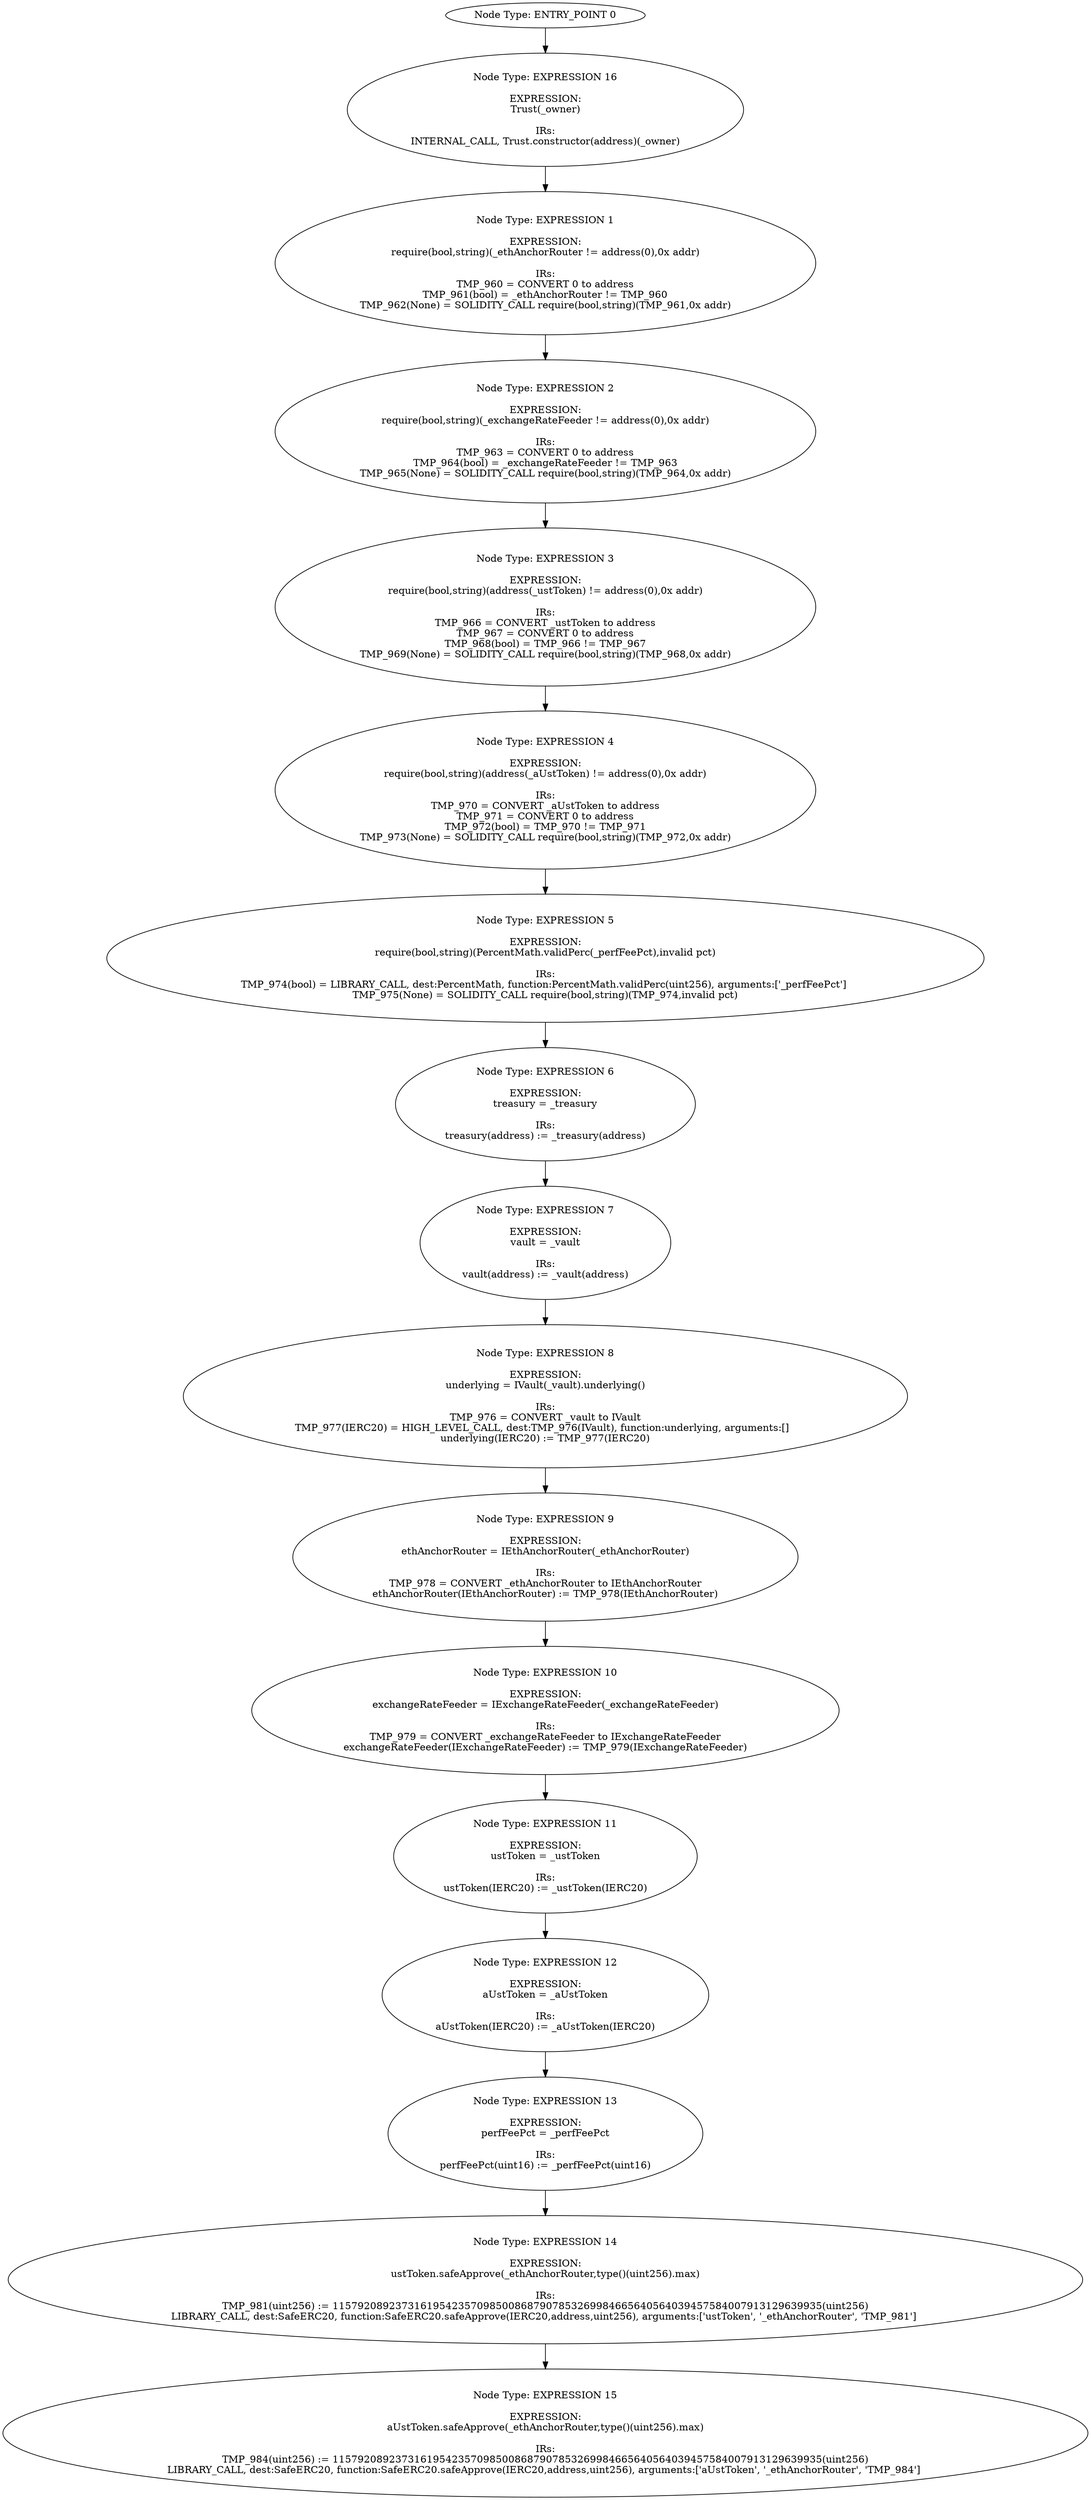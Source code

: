 digraph{
0[label="Node Type: ENTRY_POINT 0
"];
0->16;
1[label="Node Type: EXPRESSION 1

EXPRESSION:
require(bool,string)(_ethAnchorRouter != address(0),0x addr)

IRs:
TMP_960 = CONVERT 0 to address
TMP_961(bool) = _ethAnchorRouter != TMP_960
TMP_962(None) = SOLIDITY_CALL require(bool,string)(TMP_961,0x addr)"];
1->2;
2[label="Node Type: EXPRESSION 2

EXPRESSION:
require(bool,string)(_exchangeRateFeeder != address(0),0x addr)

IRs:
TMP_963 = CONVERT 0 to address
TMP_964(bool) = _exchangeRateFeeder != TMP_963
TMP_965(None) = SOLIDITY_CALL require(bool,string)(TMP_964,0x addr)"];
2->3;
3[label="Node Type: EXPRESSION 3

EXPRESSION:
require(bool,string)(address(_ustToken) != address(0),0x addr)

IRs:
TMP_966 = CONVERT _ustToken to address
TMP_967 = CONVERT 0 to address
TMP_968(bool) = TMP_966 != TMP_967
TMP_969(None) = SOLIDITY_CALL require(bool,string)(TMP_968,0x addr)"];
3->4;
4[label="Node Type: EXPRESSION 4

EXPRESSION:
require(bool,string)(address(_aUstToken) != address(0),0x addr)

IRs:
TMP_970 = CONVERT _aUstToken to address
TMP_971 = CONVERT 0 to address
TMP_972(bool) = TMP_970 != TMP_971
TMP_973(None) = SOLIDITY_CALL require(bool,string)(TMP_972,0x addr)"];
4->5;
5[label="Node Type: EXPRESSION 5

EXPRESSION:
require(bool,string)(PercentMath.validPerc(_perfFeePct),invalid pct)

IRs:
TMP_974(bool) = LIBRARY_CALL, dest:PercentMath, function:PercentMath.validPerc(uint256), arguments:['_perfFeePct'] 
TMP_975(None) = SOLIDITY_CALL require(bool,string)(TMP_974,invalid pct)"];
5->6;
6[label="Node Type: EXPRESSION 6

EXPRESSION:
treasury = _treasury

IRs:
treasury(address) := _treasury(address)"];
6->7;
7[label="Node Type: EXPRESSION 7

EXPRESSION:
vault = _vault

IRs:
vault(address) := _vault(address)"];
7->8;
8[label="Node Type: EXPRESSION 8

EXPRESSION:
underlying = IVault(_vault).underlying()

IRs:
TMP_976 = CONVERT _vault to IVault
TMP_977(IERC20) = HIGH_LEVEL_CALL, dest:TMP_976(IVault), function:underlying, arguments:[]  
underlying(IERC20) := TMP_977(IERC20)"];
8->9;
9[label="Node Type: EXPRESSION 9

EXPRESSION:
ethAnchorRouter = IEthAnchorRouter(_ethAnchorRouter)

IRs:
TMP_978 = CONVERT _ethAnchorRouter to IEthAnchorRouter
ethAnchorRouter(IEthAnchorRouter) := TMP_978(IEthAnchorRouter)"];
9->10;
10[label="Node Type: EXPRESSION 10

EXPRESSION:
exchangeRateFeeder = IExchangeRateFeeder(_exchangeRateFeeder)

IRs:
TMP_979 = CONVERT _exchangeRateFeeder to IExchangeRateFeeder
exchangeRateFeeder(IExchangeRateFeeder) := TMP_979(IExchangeRateFeeder)"];
10->11;
11[label="Node Type: EXPRESSION 11

EXPRESSION:
ustToken = _ustToken

IRs:
ustToken(IERC20) := _ustToken(IERC20)"];
11->12;
12[label="Node Type: EXPRESSION 12

EXPRESSION:
aUstToken = _aUstToken

IRs:
aUstToken(IERC20) := _aUstToken(IERC20)"];
12->13;
13[label="Node Type: EXPRESSION 13

EXPRESSION:
perfFeePct = _perfFeePct

IRs:
perfFeePct(uint16) := _perfFeePct(uint16)"];
13->14;
14[label="Node Type: EXPRESSION 14

EXPRESSION:
ustToken.safeApprove(_ethAnchorRouter,type()(uint256).max)

IRs:
TMP_981(uint256) := 115792089237316195423570985008687907853269984665640564039457584007913129639935(uint256)
LIBRARY_CALL, dest:SafeERC20, function:SafeERC20.safeApprove(IERC20,address,uint256), arguments:['ustToken', '_ethAnchorRouter', 'TMP_981'] "];
14->15;
15[label="Node Type: EXPRESSION 15

EXPRESSION:
aUstToken.safeApprove(_ethAnchorRouter,type()(uint256).max)

IRs:
TMP_984(uint256) := 115792089237316195423570985008687907853269984665640564039457584007913129639935(uint256)
LIBRARY_CALL, dest:SafeERC20, function:SafeERC20.safeApprove(IERC20,address,uint256), arguments:['aUstToken', '_ethAnchorRouter', 'TMP_984'] "];
16[label="Node Type: EXPRESSION 16

EXPRESSION:
Trust(_owner)

IRs:
INTERNAL_CALL, Trust.constructor(address)(_owner)"];
16->1;
}

